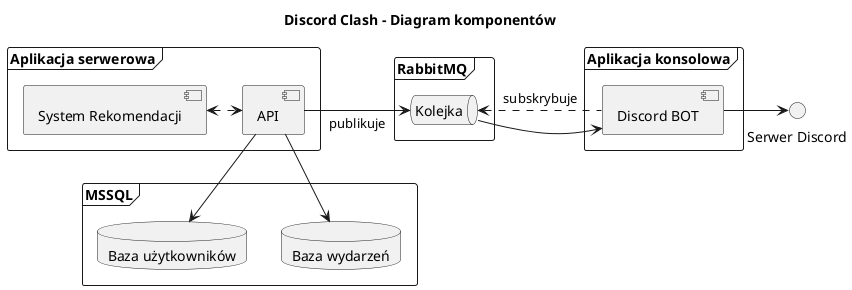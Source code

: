 @startuml
skinparam defaultFontName Muli

title **Discord Clash - Diagram komponentów**

frame "Aplikacja serwerowa" {
    [API]
    [System Rekomendacji] as RS  
}

frame "MSSQL" {
    database "Baza użytkowników" as DB1
    database "Baza wydarzeń" as DB2
}

frame RabbitMQ as Rabbit {
    queue "Kolejka" as Q1
}

frame "Aplikacja konsolowa" {
    [Discord BOT] as BOT
}

() "Serwer Discord" as Channel

API -right-> Q1 : "  publikuje  "
Q1 -right-> BOT : ""
Q1 <.right. BOT : "  subskrybuje  "
BOT -right-> Channel : "\t"
API -down-> DB1
API -down-> DB2
API <.left.> RS

@enduml
